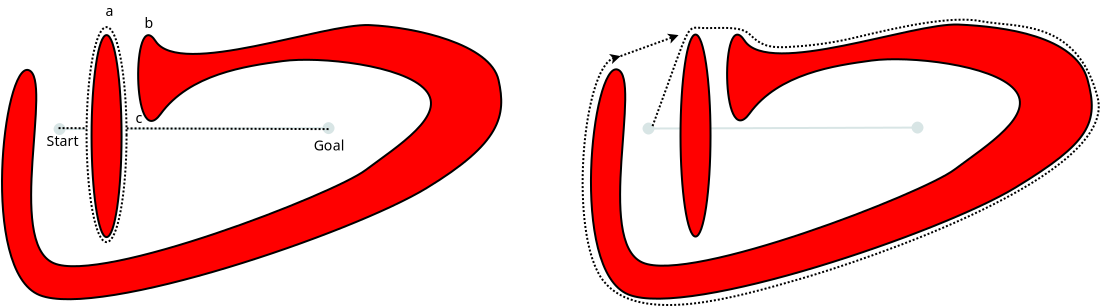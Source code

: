 <?xml version="1.0" encoding="UTF-8"?>
<dia:diagram xmlns:dia="http://www.lysator.liu.se/~alla/dia/">
  <dia:layer name="Background" visible="true" active="true">
    <dia:object type="Standard - Line" version="0" id="O0">
      <dia:attribute name="obj_pos">
        <dia:point val="7.2,17.45"/>
      </dia:attribute>
      <dia:attribute name="obj_bb">
        <dia:rectangle val="7.129,17.08;21.221,17.77"/>
      </dia:attribute>
      <dia:attribute name="conn_endpoints">
        <dia:point val="7.2,17.45"/>
        <dia:point val="21.15,17.4"/>
      </dia:attribute>
      <dia:attribute name="numcp">
        <dia:int val="1"/>
      </dia:attribute>
      <dia:attribute name="line_color">
        <dia:color val="#d8e5e5"/>
      </dia:attribute>
      <dia:attribute name="start_arrow">
        <dia:enum val="8"/>
      </dia:attribute>
      <dia:attribute name="start_arrow_length">
        <dia:real val="0.5"/>
      </dia:attribute>
      <dia:attribute name="start_arrow_width">
        <dia:real val="0.5"/>
      </dia:attribute>
      <dia:attribute name="end_arrow">
        <dia:enum val="8"/>
      </dia:attribute>
      <dia:attribute name="end_arrow_length">
        <dia:real val="0.5"/>
      </dia:attribute>
      <dia:attribute name="end_arrow_width">
        <dia:real val="0.5"/>
      </dia:attribute>
    </dia:object>
    <dia:object type="Standard - Line" version="0" id="O1">
      <dia:attribute name="obj_pos">
        <dia:point val="7.4,17.4"/>
      </dia:attribute>
      <dia:attribute name="obj_bb">
        <dia:rectangle val="7.35,17.35;20.95,17.5"/>
      </dia:attribute>
      <dia:attribute name="conn_endpoints">
        <dia:point val="7.4,17.4"/>
        <dia:point val="20.9,17.45"/>
      </dia:attribute>
      <dia:attribute name="numcp">
        <dia:int val="1"/>
      </dia:attribute>
      <dia:attribute name="line_style">
        <dia:enum val="4"/>
      </dia:attribute>
    </dia:object>
    <dia:object type="Standard - Ellipse" version="0" id="O2">
      <dia:attribute name="obj_pos">
        <dia:point val="8.8,12.35"/>
      </dia:attribute>
      <dia:attribute name="obj_bb">
        <dia:rectangle val="8.75,12.3;10.85,23.15"/>
      </dia:attribute>
      <dia:attribute name="elem_corner">
        <dia:point val="8.8,12.35"/>
      </dia:attribute>
      <dia:attribute name="elem_width">
        <dia:real val="2"/>
      </dia:attribute>
      <dia:attribute name="elem_height">
        <dia:real val="10.75"/>
      </dia:attribute>
      <dia:attribute name="border_width">
        <dia:real val="0.1"/>
      </dia:attribute>
      <dia:attribute name="line_style">
        <dia:enum val="4"/>
      </dia:attribute>
    </dia:object>
    <dia:object type="Standard - Beziergon" version="0" id="O3">
      <dia:attribute name="obj_pos">
        <dia:point val="12.25,13.05"/>
      </dia:attribute>
      <dia:attribute name="obj_bb">
        <dia:rectangle val="4.522,12.197;29.584,26.008"/>
      </dia:attribute>
      <dia:attribute name="bez_points">
        <dia:point val="12.25,13.05"/>
        <dia:point val="13.45,14.9"/>
        <dia:point val="20.65,12.15"/>
        <dia:point val="22.95,12.25"/>
        <dia:point val="25.25,12.35"/>
        <dia:point val="29,13.2"/>
        <dia:point val="29.4,15"/>
        <dia:point val="29.8,16.8"/>
        <dia:point val="29.5,18.15"/>
        <dia:point val="25.8,20.4"/>
        <dia:point val="22.1,22.65"/>
        <dia:point val="9.45,26.95"/>
        <dia:point val="6.45,25.75"/>
        <dia:point val="3.45,24.55"/>
        <dia:point val="4.65,14.1"/>
        <dia:point val="5.9,14.5"/>
        <dia:point val="7.15,14.9"/>
        <dia:point val="4.75,23.1"/>
        <dia:point val="7.15,24.15"/>
        <dia:point val="9.55,25.2"/>
        <dia:point val="21.15,20.7"/>
        <dia:point val="22.75,19.5"/>
        <dia:point val="24.35,18.3"/>
        <dia:point val="26.85,16.75"/>
        <dia:point val="25.75,15.5"/>
        <dia:point val="24.65,14.25"/>
        <dia:point val="20.45,13.8"/>
        <dia:point val="18.6,14.05"/>
        <dia:point val="16.75,14.3"/>
        <dia:point val="13.95,14.7"/>
        <dia:point val="12.5,16.7"/>
        <dia:point val="11.05,18.7"/>
        <dia:point val="11.05,11.2"/>
      </dia:attribute>
      <dia:attribute name="corner_types">
        <dia:enum val="0"/>
        <dia:enum val="0"/>
        <dia:enum val="0"/>
        <dia:enum val="0"/>
        <dia:enum val="0"/>
        <dia:enum val="0"/>
        <dia:enum val="0"/>
        <dia:enum val="0"/>
        <dia:enum val="0"/>
        <dia:enum val="0"/>
        <dia:enum val="0"/>
        <dia:enum val="0"/>
      </dia:attribute>
      <dia:attribute name="line_width">
        <dia:real val="0.1"/>
      </dia:attribute>
      <dia:attribute name="inner_color">
        <dia:color val="#ff0000"/>
      </dia:attribute>
      <dia:attribute name="show_background">
        <dia:boolean val="true"/>
      </dia:attribute>
    </dia:object>
    <dia:object type="Standard - Ellipse" version="0" id="O4">
      <dia:attribute name="obj_pos">
        <dia:point val="9.05,12.75"/>
      </dia:attribute>
      <dia:attribute name="obj_bb">
        <dia:rectangle val="9,12.7;10.6,22.9"/>
      </dia:attribute>
      <dia:attribute name="elem_corner">
        <dia:point val="9.05,12.75"/>
      </dia:attribute>
      <dia:attribute name="elem_width">
        <dia:real val="1.5"/>
      </dia:attribute>
      <dia:attribute name="elem_height">
        <dia:real val="10.1"/>
      </dia:attribute>
      <dia:attribute name="border_width">
        <dia:real val="0.1"/>
      </dia:attribute>
      <dia:attribute name="inner_color">
        <dia:color val="#ff0000"/>
      </dia:attribute>
    </dia:object>
    <dia:object type="Standard - Line" version="0" id="O5">
      <dia:attribute name="obj_pos">
        <dia:point val="36.648,17.423"/>
      </dia:attribute>
      <dia:attribute name="obj_bb">
        <dia:rectangle val="36.577,17.053;50.669,17.742"/>
      </dia:attribute>
      <dia:attribute name="conn_endpoints">
        <dia:point val="36.648,17.423"/>
        <dia:point val="50.598,17.373"/>
      </dia:attribute>
      <dia:attribute name="numcp">
        <dia:int val="1"/>
      </dia:attribute>
      <dia:attribute name="line_color">
        <dia:color val="#d8e5e5"/>
      </dia:attribute>
      <dia:attribute name="start_arrow">
        <dia:enum val="8"/>
      </dia:attribute>
      <dia:attribute name="start_arrow_length">
        <dia:real val="0.5"/>
      </dia:attribute>
      <dia:attribute name="start_arrow_width">
        <dia:real val="0.5"/>
      </dia:attribute>
      <dia:attribute name="end_arrow">
        <dia:enum val="8"/>
      </dia:attribute>
      <dia:attribute name="end_arrow_length">
        <dia:real val="0.5"/>
      </dia:attribute>
      <dia:attribute name="end_arrow_width">
        <dia:real val="0.5"/>
      </dia:attribute>
    </dia:object>
    <dia:object type="Standard - Beziergon" version="0" id="O6">
      <dia:attribute name="obj_pos">
        <dia:point val="41.698,13.023"/>
      </dia:attribute>
      <dia:attribute name="obj_bb">
        <dia:rectangle val="33.97,12.17;59.111,25.98"/>
      </dia:attribute>
      <dia:attribute name="bez_points">
        <dia:point val="41.698,13.023"/>
        <dia:point val="42.898,14.873"/>
        <dia:point val="50.098,12.123"/>
        <dia:point val="52.398,12.223"/>
        <dia:point val="54.698,12.323"/>
        <dia:point val="58.25,12.8"/>
        <dia:point val="58.848,14.973"/>
        <dia:point val="59.446,17.145"/>
        <dia:point val="58.948,18.123"/>
        <dia:point val="55.248,20.373"/>
        <dia:point val="51.548,22.623"/>
        <dia:point val="38.898,26.923"/>
        <dia:point val="35.898,25.723"/>
        <dia:point val="32.898,24.523"/>
        <dia:point val="34.098,14.073"/>
        <dia:point val="35.348,14.473"/>
        <dia:point val="36.598,14.873"/>
        <dia:point val="34.198,23.073"/>
        <dia:point val="36.598,24.123"/>
        <dia:point val="38.998,25.173"/>
        <dia:point val="50.598,20.673"/>
        <dia:point val="52.198,19.473"/>
        <dia:point val="53.798,18.273"/>
        <dia:point val="56.298,16.723"/>
        <dia:point val="55.198,15.473"/>
        <dia:point val="54.098,14.223"/>
        <dia:point val="49.898,13.773"/>
        <dia:point val="48.048,14.023"/>
        <dia:point val="46.198,14.273"/>
        <dia:point val="43.398,14.673"/>
        <dia:point val="41.948,16.673"/>
        <dia:point val="40.498,18.673"/>
        <dia:point val="40.498,11.173"/>
      </dia:attribute>
      <dia:attribute name="corner_types">
        <dia:enum val="0"/>
        <dia:enum val="0"/>
        <dia:enum val="0"/>
        <dia:enum val="0"/>
        <dia:enum val="0"/>
        <dia:enum val="0"/>
        <dia:enum val="0"/>
        <dia:enum val="0"/>
        <dia:enum val="0"/>
        <dia:enum val="0"/>
        <dia:enum val="0"/>
        <dia:enum val="0"/>
      </dia:attribute>
      <dia:attribute name="line_width">
        <dia:real val="0.1"/>
      </dia:attribute>
      <dia:attribute name="inner_color">
        <dia:color val="#ff0000"/>
      </dia:attribute>
      <dia:attribute name="show_background">
        <dia:boolean val="true"/>
      </dia:attribute>
    </dia:object>
    <dia:object type="Standard - Ellipse" version="0" id="O7">
      <dia:attribute name="obj_pos">
        <dia:point val="38.498,12.723"/>
      </dia:attribute>
      <dia:attribute name="obj_bb">
        <dia:rectangle val="38.448,12.673;40.048,22.873"/>
      </dia:attribute>
      <dia:attribute name="elem_corner">
        <dia:point val="38.498,12.723"/>
      </dia:attribute>
      <dia:attribute name="elem_width">
        <dia:real val="1.5"/>
      </dia:attribute>
      <dia:attribute name="elem_height">
        <dia:real val="10.1"/>
      </dia:attribute>
      <dia:attribute name="border_width">
        <dia:real val="0.1"/>
      </dia:attribute>
      <dia:attribute name="inner_color">
        <dia:color val="#ff0000"/>
      </dia:attribute>
    </dia:object>
    <dia:object type="Standard - BezierLine" version="0" id="O8">
      <dia:attribute name="obj_pos">
        <dia:point val="37.1,17.3"/>
      </dia:attribute>
      <dia:attribute name="obj_bb">
        <dia:rectangle val="33.553,11.927;59.461,26.296"/>
      </dia:attribute>
      <dia:attribute name="bez_points">
        <dia:point val="37.1,17.3"/>
        <dia:point val="39.15,11.75"/>
        <dia:point val="38.7,12.4"/>
        <dia:point val="39.75,12.4"/>
        <dia:point val="40.8,12.4"/>
        <dia:point val="41.55,12.3"/>
        <dia:point val="42,12.75"/>
        <dia:point val="42.45,13.2"/>
        <dia:point val="42.85,13.4"/>
        <dia:point val="43.8,13.35"/>
        <dia:point val="44.75,13.3"/>
        <dia:point val="45.75,13.2"/>
        <dia:point val="46.9,12.95"/>
        <dia:point val="48.05,12.7"/>
        <dia:point val="51.7,11.7"/>
        <dia:point val="53.5,12.05"/>
        <dia:point val="55.3,12.4"/>
        <dia:point val="58.3,11.9"/>
        <dia:point val="59.35,15.85"/>
        <dia:point val="60.4,19.8"/>
        <dia:point val="47.6,24.05"/>
        <dia:point val="44.45,24.95"/>
        <dia:point val="41.3,25.85"/>
        <dia:point val="36.45,27.3"/>
        <dia:point val="34.65,25.05"/>
        <dia:point val="32.85,22.8"/>
        <dia:point val="33.6,14.35"/>
        <dia:point val="35.5,13.8"/>
      </dia:attribute>
      <dia:attribute name="corner_types">
        <dia:enum val="0"/>
        <dia:enum val="0"/>
        <dia:enum val="0"/>
        <dia:enum val="0"/>
        <dia:enum val="0"/>
        <dia:enum val="0"/>
        <dia:enum val="0"/>
        <dia:enum val="0"/>
        <dia:enum val="0"/>
        <dia:enum val="0"/>
      </dia:attribute>
      <dia:attribute name="line_style">
        <dia:enum val="4"/>
      </dia:attribute>
      <dia:attribute name="end_arrow">
        <dia:enum val="22"/>
      </dia:attribute>
      <dia:attribute name="end_arrow_length">
        <dia:real val="0.3"/>
      </dia:attribute>
      <dia:attribute name="end_arrow_width">
        <dia:real val="0.3"/>
      </dia:attribute>
    </dia:object>
    <dia:object type="Standard - Line" version="0" id="O9">
      <dia:attribute name="obj_pos">
        <dia:point val="35.5,13.8"/>
      </dia:attribute>
      <dia:attribute name="obj_bb">
        <dia:rectangle val="35.436,12.64;38.505,13.864"/>
      </dia:attribute>
      <dia:attribute name="conn_endpoints">
        <dia:point val="35.5,13.8"/>
        <dia:point val="38.4,12.75"/>
      </dia:attribute>
      <dia:attribute name="numcp">
        <dia:int val="1"/>
      </dia:attribute>
      <dia:attribute name="line_style">
        <dia:enum val="4"/>
      </dia:attribute>
      <dia:attribute name="end_arrow">
        <dia:enum val="22"/>
      </dia:attribute>
      <dia:attribute name="end_arrow_length">
        <dia:real val="0.3"/>
      </dia:attribute>
      <dia:attribute name="end_arrow_width">
        <dia:real val="0.3"/>
      </dia:attribute>
    </dia:object>
    <dia:object type="Standard - Text" version="1" id="O10">
      <dia:attribute name="obj_pos">
        <dia:point val="9.75,11.8"/>
      </dia:attribute>
      <dia:attribute name="obj_bb">
        <dia:rectangle val="9.75,11.17;10.12,11.977"/>
      </dia:attribute>
      <dia:attribute name="text">
        <dia:composite type="text">
          <dia:attribute name="string">
            <dia:string>#a#</dia:string>
          </dia:attribute>
          <dia:attribute name="font">
            <dia:font family="Utopia" style="0" name="Courier"/>
          </dia:attribute>
          <dia:attribute name="height">
            <dia:real val="0.882"/>
          </dia:attribute>
          <dia:attribute name="pos">
            <dia:point val="9.75,11.8"/>
          </dia:attribute>
          <dia:attribute name="color">
            <dia:color val="#000000"/>
          </dia:attribute>
          <dia:attribute name="alignment">
            <dia:enum val="0"/>
          </dia:attribute>
        </dia:composite>
      </dia:attribute>
      <dia:attribute name="valign">
        <dia:enum val="3"/>
      </dia:attribute>
    </dia:object>
    <dia:object type="Standard - Text" version="1" id="O11">
      <dia:attribute name="obj_pos">
        <dia:point val="11.7,12.4"/>
      </dia:attribute>
      <dia:attribute name="obj_bb">
        <dia:rectangle val="11.7,11.77;12.123,12.578"/>
      </dia:attribute>
      <dia:attribute name="text">
        <dia:composite type="text">
          <dia:attribute name="string">
            <dia:string>#b#</dia:string>
          </dia:attribute>
          <dia:attribute name="font">
            <dia:font family="Utopia" style="0" name="Courier"/>
          </dia:attribute>
          <dia:attribute name="height">
            <dia:real val="0.882"/>
          </dia:attribute>
          <dia:attribute name="pos">
            <dia:point val="11.7,12.4"/>
          </dia:attribute>
          <dia:attribute name="color">
            <dia:color val="#000000"/>
          </dia:attribute>
          <dia:attribute name="alignment">
            <dia:enum val="0"/>
          </dia:attribute>
        </dia:composite>
      </dia:attribute>
      <dia:attribute name="valign">
        <dia:enum val="3"/>
      </dia:attribute>
    </dia:object>
    <dia:object type="Standard - Text" version="1" id="O12">
      <dia:attribute name="obj_pos">
        <dia:point val="11.25,17.15"/>
      </dia:attribute>
      <dia:attribute name="obj_bb">
        <dia:rectangle val="11.25,16.52;11.6,17.328"/>
      </dia:attribute>
      <dia:attribute name="text">
        <dia:composite type="text">
          <dia:attribute name="string">
            <dia:string>#c#</dia:string>
          </dia:attribute>
          <dia:attribute name="font">
            <dia:font family="Utopia" style="0" name="Courier"/>
          </dia:attribute>
          <dia:attribute name="height">
            <dia:real val="0.882"/>
          </dia:attribute>
          <dia:attribute name="pos">
            <dia:point val="11.25,17.15"/>
          </dia:attribute>
          <dia:attribute name="color">
            <dia:color val="#000000"/>
          </dia:attribute>
          <dia:attribute name="alignment">
            <dia:enum val="0"/>
          </dia:attribute>
        </dia:composite>
      </dia:attribute>
      <dia:attribute name="valign">
        <dia:enum val="3"/>
      </dia:attribute>
    </dia:object>
    <dia:object type="Standard - Text" version="1" id="O13">
      <dia:attribute name="obj_pos">
        <dia:point val="6.8,18.3"/>
      </dia:attribute>
      <dia:attribute name="obj_bb">
        <dia:rectangle val="6.8,17.67;8.312,18.477"/>
      </dia:attribute>
      <dia:attribute name="text">
        <dia:composite type="text">
          <dia:attribute name="string">
            <dia:string>#Start#</dia:string>
          </dia:attribute>
          <dia:attribute name="font">
            <dia:font family="Utopia" style="0" name="Courier"/>
          </dia:attribute>
          <dia:attribute name="height">
            <dia:real val="0.882"/>
          </dia:attribute>
          <dia:attribute name="pos">
            <dia:point val="6.8,18.3"/>
          </dia:attribute>
          <dia:attribute name="color">
            <dia:color val="#000000"/>
          </dia:attribute>
          <dia:attribute name="alignment">
            <dia:enum val="0"/>
          </dia:attribute>
        </dia:composite>
      </dia:attribute>
      <dia:attribute name="valign">
        <dia:enum val="3"/>
      </dia:attribute>
    </dia:object>
    <dia:object type="Standard - Text" version="1" id="O14">
      <dia:attribute name="obj_pos">
        <dia:point val="20.161,18.52"/>
      </dia:attribute>
      <dia:attribute name="obj_bb">
        <dia:rectangle val="20.161,17.89;21.654,18.698"/>
      </dia:attribute>
      <dia:attribute name="text">
        <dia:composite type="text">
          <dia:attribute name="string">
            <dia:string>#Goal#</dia:string>
          </dia:attribute>
          <dia:attribute name="font">
            <dia:font family="Utopia" style="0" name="Courier"/>
          </dia:attribute>
          <dia:attribute name="height">
            <dia:real val="0.882"/>
          </dia:attribute>
          <dia:attribute name="pos">
            <dia:point val="20.161,18.52"/>
          </dia:attribute>
          <dia:attribute name="color">
            <dia:color val="#000000"/>
          </dia:attribute>
          <dia:attribute name="alignment">
            <dia:enum val="0"/>
          </dia:attribute>
        </dia:composite>
      </dia:attribute>
      <dia:attribute name="valign">
        <dia:enum val="3"/>
      </dia:attribute>
    </dia:object>
  </dia:layer>
</dia:diagram>
